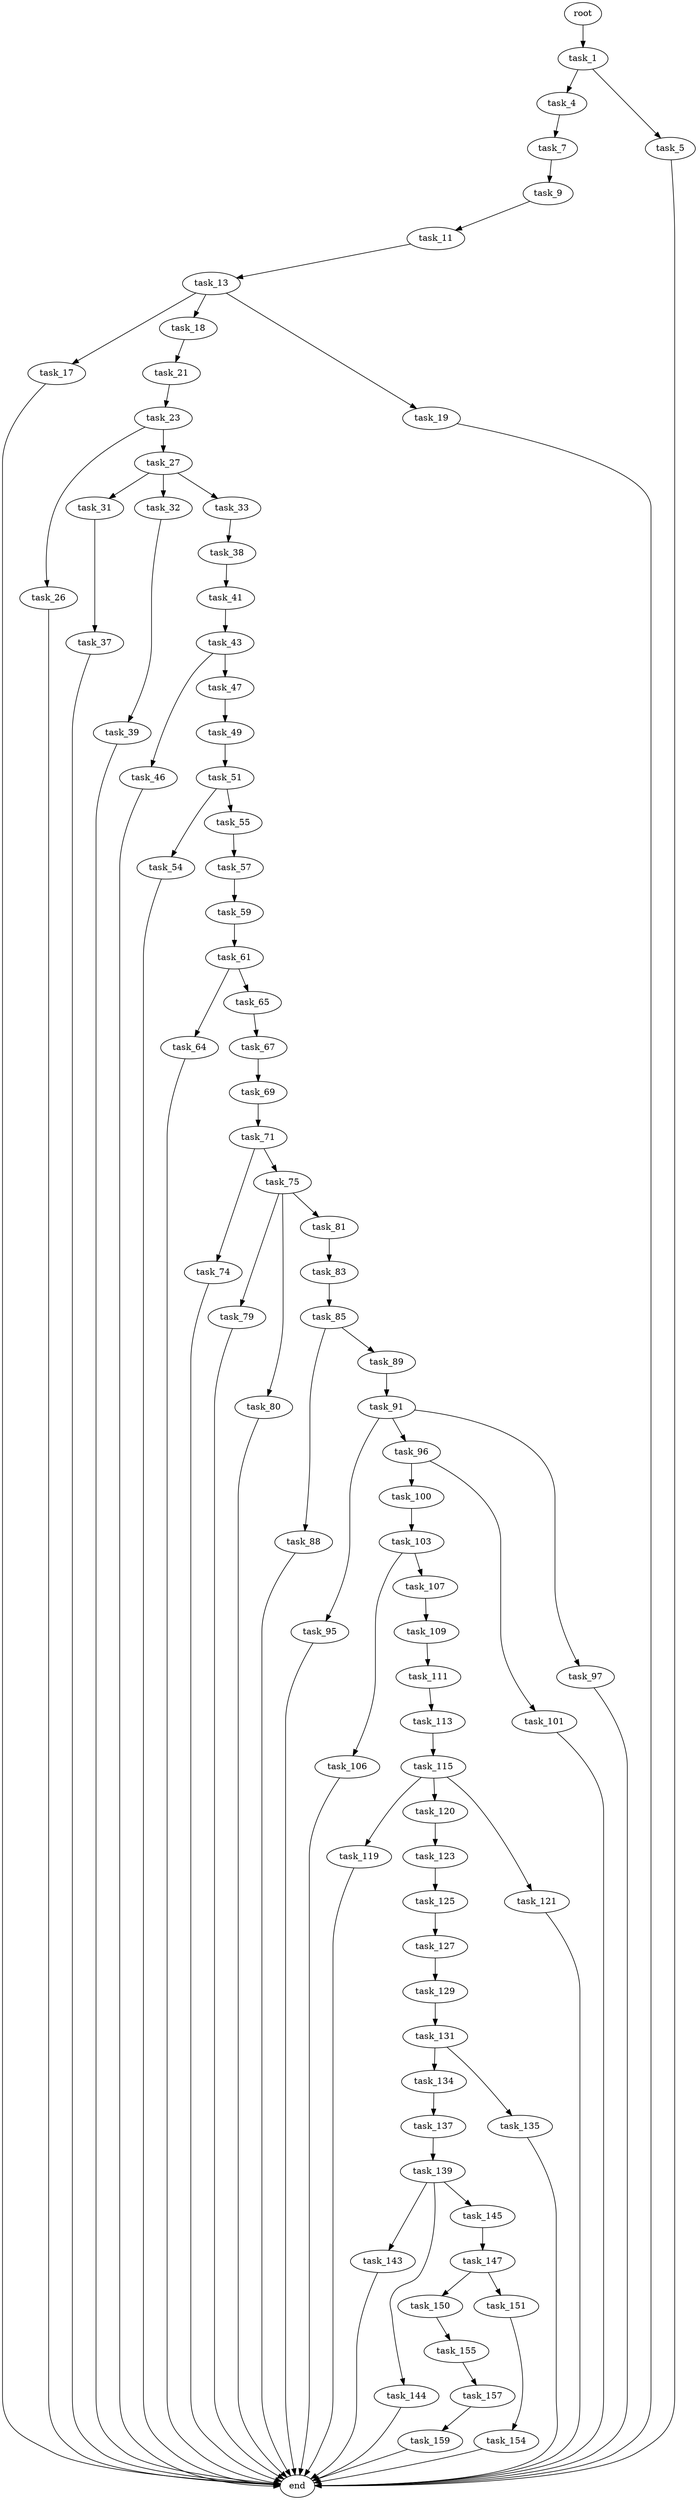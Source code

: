 digraph G {
  root [size="0.000000"];
  task_1 [size="18585220353.000000"];
  task_4 [size="325319009756.000000"];
  task_5 [size="231928233984.000000"];
  task_7 [size="5422145642.000000"];
  end [size="0.000000"];
  task_9 [size="9940342888.000000"];
  task_11 [size="17274398938.000000"];
  task_13 [size="231928233984.000000"];
  task_17 [size="191804975284.000000"];
  task_18 [size="782757789696.000000"];
  task_19 [size="368293445632.000000"];
  task_21 [size="193711082219.000000"];
  task_23 [size="9683869394.000000"];
  task_26 [size="231928233984.000000"];
  task_27 [size="445080675.000000"];
  task_31 [size="5145022626.000000"];
  task_32 [size="782757789696.000000"];
  task_33 [size="68719476736.000000"];
  task_37 [size="4497750598.000000"];
  task_39 [size="14451458094.000000"];
  task_38 [size="8968505051.000000"];
  task_41 [size="28991029248.000000"];
  task_43 [size="35922525413.000000"];
  task_46 [size="774288372687.000000"];
  task_47 [size="28991029248.000000"];
  task_49 [size="129766602748.000000"];
  task_51 [size="437423408141.000000"];
  task_54 [size="3463831067.000000"];
  task_55 [size="782757789696.000000"];
  task_57 [size="782757789696.000000"];
  task_59 [size="549755813888.000000"];
  task_61 [size="379988795737.000000"];
  task_64 [size="434602562618.000000"];
  task_65 [size="2972276458.000000"];
  task_67 [size="368293445632.000000"];
  task_69 [size="7801195597.000000"];
  task_71 [size="8589934592.000000"];
  task_74 [size="11570078840.000000"];
  task_75 [size="782757789696.000000"];
  task_79 [size="7394961288.000000"];
  task_80 [size="172053252939.000000"];
  task_81 [size="10229468596.000000"];
  task_83 [size="24050124161.000000"];
  task_85 [size="61428586841.000000"];
  task_88 [size="17711908425.000000"];
  task_89 [size="69675368782.000000"];
  task_91 [size="70207383732.000000"];
  task_95 [size="15668426917.000000"];
  task_96 [size="782757789696.000000"];
  task_97 [size="120742646076.000000"];
  task_100 [size="231928233984.000000"];
  task_101 [size="1073741824000.000000"];
  task_103 [size="42504916565.000000"];
  task_106 [size="1073741824000.000000"];
  task_107 [size="231928233984.000000"];
  task_109 [size="1073741824000.000000"];
  task_111 [size="177058004266.000000"];
  task_113 [size="12163571597.000000"];
  task_115 [size="68719476736.000000"];
  task_119 [size="207339403105.000000"];
  task_120 [size="231928233984.000000"];
  task_121 [size="8589934592.000000"];
  task_123 [size="21292392412.000000"];
  task_125 [size="203740582188.000000"];
  task_127 [size="971244271797.000000"];
  task_129 [size="68719476736.000000"];
  task_131 [size="287916891.000000"];
  task_134 [size="7388375019.000000"];
  task_135 [size="17887867722.000000"];
  task_137 [size="401416324855.000000"];
  task_139 [size="134217728000.000000"];
  task_143 [size="553973631018.000000"];
  task_144 [size="538123224652.000000"];
  task_145 [size="37916314442.000000"];
  task_147 [size="134217728000.000000"];
  task_150 [size="1073741824000.000000"];
  task_151 [size="1102948742613.000000"];
  task_155 [size="63659646312.000000"];
  task_154 [size="6545019020.000000"];
  task_157 [size="462450985464.000000"];
  task_159 [size="8589934592.000000"];

  root -> task_1 [size="1.000000"];
  task_1 -> task_4 [size="838860800.000000"];
  task_1 -> task_5 [size="838860800.000000"];
  task_4 -> task_7 [size="536870912.000000"];
  task_5 -> end [size="1.000000"];
  task_7 -> task_9 [size="134217728.000000"];
  task_9 -> task_11 [size="411041792.000000"];
  task_11 -> task_13 [size="301989888.000000"];
  task_13 -> task_17 [size="301989888.000000"];
  task_13 -> task_18 [size="301989888.000000"];
  task_13 -> task_19 [size="301989888.000000"];
  task_17 -> end [size="1.000000"];
  task_18 -> task_21 [size="679477248.000000"];
  task_19 -> end [size="1.000000"];
  task_21 -> task_23 [size="411041792.000000"];
  task_23 -> task_26 [size="838860800.000000"];
  task_23 -> task_27 [size="838860800.000000"];
  task_26 -> end [size="1.000000"];
  task_27 -> task_31 [size="33554432.000000"];
  task_27 -> task_32 [size="33554432.000000"];
  task_27 -> task_33 [size="33554432.000000"];
  task_31 -> task_37 [size="209715200.000000"];
  task_32 -> task_39 [size="679477248.000000"];
  task_33 -> task_38 [size="134217728.000000"];
  task_37 -> end [size="1.000000"];
  task_39 -> end [size="1.000000"];
  task_38 -> task_41 [size="209715200.000000"];
  task_41 -> task_43 [size="75497472.000000"];
  task_43 -> task_46 [size="679477248.000000"];
  task_43 -> task_47 [size="679477248.000000"];
  task_46 -> end [size="1.000000"];
  task_47 -> task_49 [size="75497472.000000"];
  task_49 -> task_51 [size="209715200.000000"];
  task_51 -> task_54 [size="679477248.000000"];
  task_51 -> task_55 [size="679477248.000000"];
  task_54 -> end [size="1.000000"];
  task_55 -> task_57 [size="679477248.000000"];
  task_57 -> task_59 [size="679477248.000000"];
  task_59 -> task_61 [size="536870912.000000"];
  task_61 -> task_64 [size="411041792.000000"];
  task_61 -> task_65 [size="411041792.000000"];
  task_64 -> end [size="1.000000"];
  task_65 -> task_67 [size="134217728.000000"];
  task_67 -> task_69 [size="411041792.000000"];
  task_69 -> task_71 [size="301989888.000000"];
  task_71 -> task_74 [size="33554432.000000"];
  task_71 -> task_75 [size="33554432.000000"];
  task_74 -> end [size="1.000000"];
  task_75 -> task_79 [size="679477248.000000"];
  task_75 -> task_80 [size="679477248.000000"];
  task_75 -> task_81 [size="679477248.000000"];
  task_79 -> end [size="1.000000"];
  task_80 -> end [size="1.000000"];
  task_81 -> task_83 [size="536870912.000000"];
  task_83 -> task_85 [size="33554432.000000"];
  task_85 -> task_88 [size="75497472.000000"];
  task_85 -> task_89 [size="75497472.000000"];
  task_88 -> end [size="1.000000"];
  task_89 -> task_91 [size="75497472.000000"];
  task_91 -> task_95 [size="134217728.000000"];
  task_91 -> task_96 [size="134217728.000000"];
  task_91 -> task_97 [size="134217728.000000"];
  task_95 -> end [size="1.000000"];
  task_96 -> task_100 [size="679477248.000000"];
  task_96 -> task_101 [size="679477248.000000"];
  task_97 -> end [size="1.000000"];
  task_100 -> task_103 [size="301989888.000000"];
  task_101 -> end [size="1.000000"];
  task_103 -> task_106 [size="75497472.000000"];
  task_103 -> task_107 [size="75497472.000000"];
  task_106 -> end [size="1.000000"];
  task_107 -> task_109 [size="301989888.000000"];
  task_109 -> task_111 [size="838860800.000000"];
  task_111 -> task_113 [size="209715200.000000"];
  task_113 -> task_115 [size="301989888.000000"];
  task_115 -> task_119 [size="134217728.000000"];
  task_115 -> task_120 [size="134217728.000000"];
  task_115 -> task_121 [size="134217728.000000"];
  task_119 -> end [size="1.000000"];
  task_120 -> task_123 [size="301989888.000000"];
  task_121 -> end [size="1.000000"];
  task_123 -> task_125 [size="536870912.000000"];
  task_125 -> task_127 [size="134217728.000000"];
  task_127 -> task_129 [size="838860800.000000"];
  task_129 -> task_131 [size="134217728.000000"];
  task_131 -> task_134 [size="33554432.000000"];
  task_131 -> task_135 [size="33554432.000000"];
  task_134 -> task_137 [size="209715200.000000"];
  task_135 -> end [size="1.000000"];
  task_137 -> task_139 [size="679477248.000000"];
  task_139 -> task_143 [size="209715200.000000"];
  task_139 -> task_144 [size="209715200.000000"];
  task_139 -> task_145 [size="209715200.000000"];
  task_143 -> end [size="1.000000"];
  task_144 -> end [size="1.000000"];
  task_145 -> task_147 [size="33554432.000000"];
  task_147 -> task_150 [size="209715200.000000"];
  task_147 -> task_151 [size="209715200.000000"];
  task_150 -> task_155 [size="838860800.000000"];
  task_151 -> task_154 [size="838860800.000000"];
  task_155 -> task_157 [size="134217728.000000"];
  task_154 -> end [size="1.000000"];
  task_157 -> task_159 [size="536870912.000000"];
  task_159 -> end [size="1.000000"];
}
